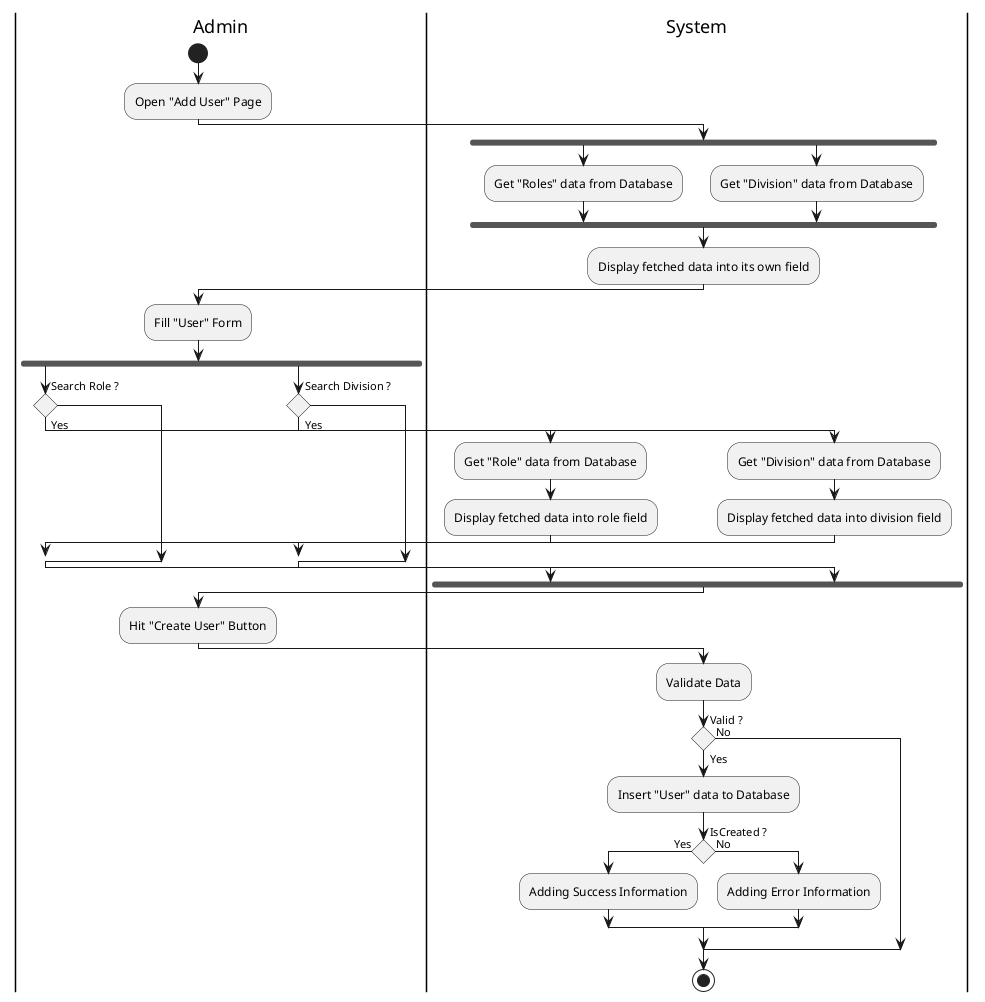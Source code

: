 @startuml CreateUser

skinparam ConditionEndStyle hline
skinparam conditionStyle diamond
skinparam Monochrome true
skinparam Shadowing false

|Admin|
start
:Open "Add User" Page;

|System|
fork
    :Get "Roles" data from Database;
forkagain
    :Get "Division" data from Database;
endfork
:Display fetched data into its own field;

|Admin|
:Fill "User" Form;

fork
|Admin|
if (Search Role ?) then (Yes)
    |System|
    :Get "Role" data from Database;
    :Display fetched data into role field;
endif
forkagain
|Admin|
if (Search Division ?) then (Yes)
    |System|
    :Get "Division" data from Database;
    :Display fetched data into division field;
endif
endfork

|Admin|
:Hit "Create User" Button;

|System|
:Validate Data;
if (Valid ?) then (Yes)
    :Insert "User" data to Database;
    if (IsCreated ?) then (Yes)
        :Adding Success Information;
    else (No)
        :Adding Error Information;
    endif
else (No)
endif
stop

@enduml